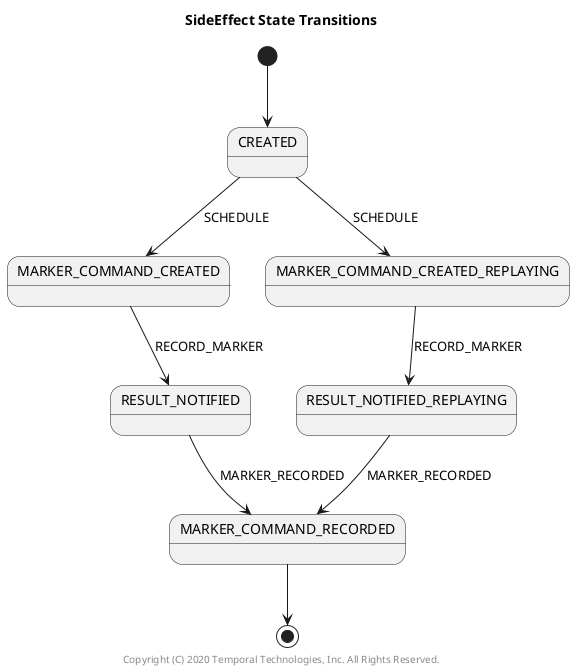 ` PlantUML <plantuml.com> State Diagram.
` Generated from src/main/java/io/temporal/internal/statemachines/SideEffectStateMachine.java
` by io.temporal.internal.statemachines.CommandsGeneratePlantUMLStateDiagrams.


@startuml
title SideEffect State Transitions

[*] --> CREATED
CREATED --> MARKER_COMMAND_CREATED: SCHEDULE
CREATED --> MARKER_COMMAND_CREATED_REPLAYING: SCHEDULE
MARKER_COMMAND_CREATED --> RESULT_NOTIFIED: RECORD_MARKER
MARKER_COMMAND_CREATED_REPLAYING --> RESULT_NOTIFIED_REPLAYING: RECORD_MARKER
RESULT_NOTIFIED --> MARKER_COMMAND_RECORDED: MARKER_RECORDED
RESULT_NOTIFIED_REPLAYING --> MARKER_COMMAND_RECORDED: MARKER_RECORDED
MARKER_COMMAND_RECORDED --> [*]
center footer Copyright (C) 2020 Temporal Technologies, Inc. All Rights Reserved.
@enduml
